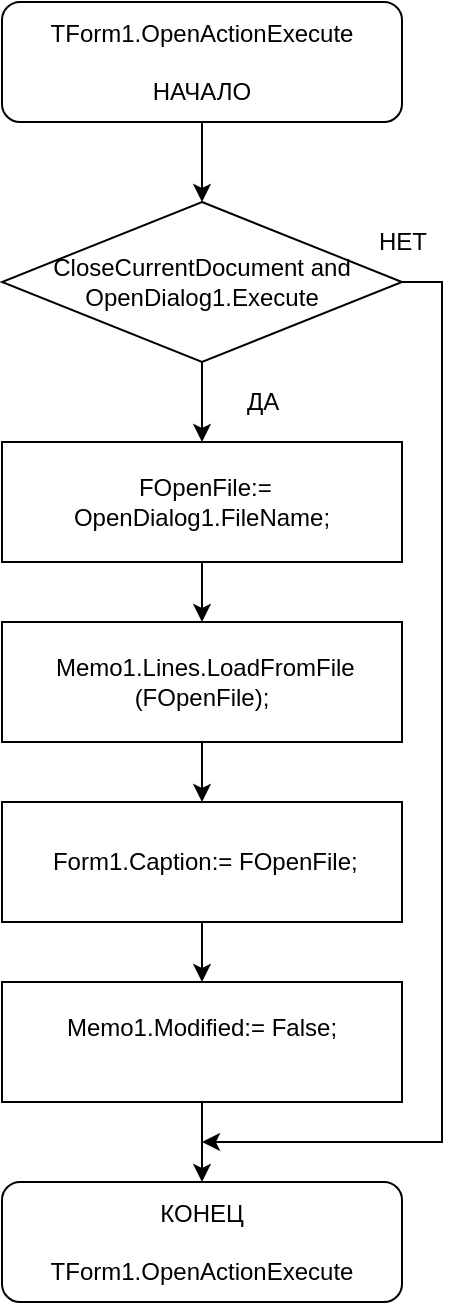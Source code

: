 <mxfile version="14.6.10" type="device"><diagram id="_ctDZwIDZ_lUe4bwj7Vi" name="Page-1"><mxGraphModel dx="1422" dy="705" grid="1" gridSize="10" guides="1" tooltips="1" connect="1" arrows="1" fold="1" page="1" pageScale="1" pageWidth="827" pageHeight="1169" math="0" shadow="0"><root><mxCell id="0"/><mxCell id="1" parent="0"/><mxCell id="5IUrPZYuiWSCdFBbBcW1-1" style="edgeStyle=orthogonalEdgeStyle;rounded=0;orthogonalLoop=1;jettySize=auto;html=1;exitX=0.5;exitY=1;exitDx=0;exitDy=0;entryX=0.5;entryY=0;entryDx=0;entryDy=0;" edge="1" parent="1" source="5IUrPZYuiWSCdFBbBcW1-2" target="5IUrPZYuiWSCdFBbBcW1-3"><mxGeometry relative="1" as="geometry"/></mxCell><mxCell id="5IUrPZYuiWSCdFBbBcW1-2" value="TForm1.OpenActionExecute&lt;br&gt;&lt;br&gt;НАЧАЛО" style="rounded=1;whiteSpace=wrap;html=1;" vertex="1" parent="1"><mxGeometry x="40" y="40" width="200" height="60" as="geometry"/></mxCell><mxCell id="5IUrPZYuiWSCdFBbBcW1-8" style="edgeStyle=orthogonalEdgeStyle;rounded=0;orthogonalLoop=1;jettySize=auto;html=1;exitX=0.5;exitY=1;exitDx=0;exitDy=0;entryX=0.5;entryY=0;entryDx=0;entryDy=0;" edge="1" parent="1" source="5IUrPZYuiWSCdFBbBcW1-3" target="5IUrPZYuiWSCdFBbBcW1-7"><mxGeometry relative="1" as="geometry"/></mxCell><mxCell id="5IUrPZYuiWSCdFBbBcW1-15" style="edgeStyle=orthogonalEdgeStyle;rounded=0;orthogonalLoop=1;jettySize=auto;html=1;exitX=1;exitY=0.5;exitDx=0;exitDy=0;" edge="1" parent="1" source="5IUrPZYuiWSCdFBbBcW1-3"><mxGeometry relative="1" as="geometry"><mxPoint x="140" y="610" as="targetPoint"/><Array as="points"><mxPoint x="260" y="180"/><mxPoint x="260" y="610"/></Array></mxGeometry></mxCell><mxCell id="5IUrPZYuiWSCdFBbBcW1-3" value="CloseCurrentDocument&amp;nbsp;and OpenDialog1.Execute" style="rhombus;whiteSpace=wrap;html=1;" vertex="1" parent="1"><mxGeometry x="40" y="140" width="200" height="80" as="geometry"/></mxCell><mxCell id="5IUrPZYuiWSCdFBbBcW1-10" style="edgeStyle=orthogonalEdgeStyle;rounded=0;orthogonalLoop=1;jettySize=auto;html=1;exitX=0.5;exitY=1;exitDx=0;exitDy=0;entryX=0.5;entryY=0;entryDx=0;entryDy=0;" edge="1" parent="1" source="5IUrPZYuiWSCdFBbBcW1-4" target="5IUrPZYuiWSCdFBbBcW1-5"><mxGeometry relative="1" as="geometry"/></mxCell><mxCell id="5IUrPZYuiWSCdFBbBcW1-4" value="&lt;div&gt;&amp;nbsp;Memo1.Lines.LoadFromFile&lt;/div&gt;&lt;div&gt;(FOpenFile);&lt;br&gt;&lt;/div&gt;" style="rounded=0;whiteSpace=wrap;html=1;" vertex="1" parent="1"><mxGeometry x="40" y="350" width="200" height="60" as="geometry"/></mxCell><mxCell id="5IUrPZYuiWSCdFBbBcW1-11" style="edgeStyle=orthogonalEdgeStyle;rounded=0;orthogonalLoop=1;jettySize=auto;html=1;exitX=0.5;exitY=1;exitDx=0;exitDy=0;entryX=0.5;entryY=0;entryDx=0;entryDy=0;" edge="1" parent="1" source="5IUrPZYuiWSCdFBbBcW1-5" target="5IUrPZYuiWSCdFBbBcW1-6"><mxGeometry relative="1" as="geometry"/></mxCell><mxCell id="5IUrPZYuiWSCdFBbBcW1-5" value="&lt;div&gt;&amp;nbsp;Form1.Caption:= FOpenFile;&lt;br&gt;&lt;/div&gt;" style="rounded=0;whiteSpace=wrap;html=1;" vertex="1" parent="1"><mxGeometry x="40" y="440" width="200" height="60" as="geometry"/></mxCell><mxCell id="5IUrPZYuiWSCdFBbBcW1-13" style="edgeStyle=orthogonalEdgeStyle;rounded=0;orthogonalLoop=1;jettySize=auto;html=1;exitX=0.5;exitY=1;exitDx=0;exitDy=0;" edge="1" parent="1" source="5IUrPZYuiWSCdFBbBcW1-6" target="5IUrPZYuiWSCdFBbBcW1-12"><mxGeometry relative="1" as="geometry"/></mxCell><mxCell id="5IUrPZYuiWSCdFBbBcW1-6" value="&lt;div&gt;Memo1.Modified:= False;&lt;br&gt;&lt;/div&gt;&lt;span style=&quot;color: rgba(0 , 0 , 0 , 0) ; font-family: monospace ; font-size: 0px&quot;&gt;%3CmxGraphModel%3E%3Croot%3E%3CmxCell%20id%3D%220%22%2F%3E%3CmxCell%20id%3D%221%22%20parent%3D%220%22%2F%3E%3CmxCell%20id%3D%222%22%20value%3D%22%D0%9A%D0%9E%D0%9D%D0%95%D0%A6%26lt%3Bbr%26gt%3B%26lt%3Bbr%26gt%3BTForm1.PrintActionExecute%22%20style%3D%22rounded%3D1%3BwhiteSpace%3Dwrap%3Bhtml%3D1%3B%22%20vertex%3D%221%22%20parent%3D%221%22%3E%3CmxGeometry%20x%3D%2240%22%20y%3D%22480%22%20width%3D%22200%22%20height%3D%2260%22%20as%3D%22geometry%22%2F%3E%3C%2FmxCell%3E%3C%2Froot%3E%3C%2FmxGraphModel%3E&lt;/span&gt;&lt;span style=&quot;color: rgba(0 , 0 , 0 , 0) ; font-family: monospace ; font-size: 0px&quot;&gt;%3CmxGraphModel%3E%3Croot%3E%3CmxCell%20id%3D%220%22%2F%3E%3CmxCell%20id%3D%221%22%20parent%3D%220%22%2F%3E%3CmxCell%20id%3D%222%22%20value%3D%22%D0%9A%D0%9E%D0%9D%D0%95%D0%A6%26lt%3Bbr%26gt%3B%26lt%3Bbr%26gt%3BTForm1.PrintActionExecute%22%20style%3D%22rounded%3D1%3BwhiteSpace%3Dwrap%3Bhtml%3D1%3B%22%20vertex%3D%221%22%20parent%3D%221%22%3E%3CmxGeometry%20x%3D%2240%22%20y%3D%22480%22%20width%3D%22200%22%20height%3D%2260%22%20as%3D%22geometry%22%2F%3E%3C%2FmxCell%3E%3C%2Froot%3E%3C%2FmxGraphModel%3E&lt;/span&gt;&lt;span style=&quot;color: rgba(0 , 0 , 0 , 0) ; font-family: monospace ; font-size: 0px&quot;&gt;%3CmxGraphModel%3E%3Croot%3E%3CmxCell%20id%3D%220%22%2F%3E%3CmxCell%20id%3D%221%22%20parent%3D%220%22%2F%3E%3CmxCell%20id%3D%222%22%20value%3D%22%D0%9A%D0%9E%D0%9D%D0%95%D0%A6%26lt%3Bbr%26gt%3B%26lt%3Bbr%26gt%3BTForm1.PrintActionExecute%22%20style%3D%22rounded%3D1%3BwhiteSpace%3Dwrap%3Bhtml%3D1%3B%22%20vertex%3D%221%22%20parent%3D%221%22%3E%3CmxGeometry%20x%3D%2240%22%20y%3D%22480%22%20width%3D%22200%22%20height%3D%2260%22%20as%3D%22geometry%22%2F%3E%3C%2FmxCell%3E%3C%2Froot%3E%3C%2FmxGraphModel%3E&lt;/span&gt;" style="rounded=0;whiteSpace=wrap;html=1;" vertex="1" parent="1"><mxGeometry x="40" y="530" width="200" height="60" as="geometry"/></mxCell><mxCell id="5IUrPZYuiWSCdFBbBcW1-9" style="edgeStyle=orthogonalEdgeStyle;rounded=0;orthogonalLoop=1;jettySize=auto;html=1;exitX=0.5;exitY=1;exitDx=0;exitDy=0;entryX=0.5;entryY=0;entryDx=0;entryDy=0;" edge="1" parent="1" source="5IUrPZYuiWSCdFBbBcW1-7" target="5IUrPZYuiWSCdFBbBcW1-4"><mxGeometry relative="1" as="geometry"/></mxCell><mxCell id="5IUrPZYuiWSCdFBbBcW1-7" value="&lt;div&gt;&amp;nbsp;FOpenFile:= OpenDialog1.FileName;&lt;br&gt;&lt;/div&gt;" style="rounded=0;whiteSpace=wrap;html=1;" vertex="1" parent="1"><mxGeometry x="40" y="260" width="200" height="60" as="geometry"/></mxCell><mxCell id="5IUrPZYuiWSCdFBbBcW1-12" value="КОНЕЦ&lt;br&gt;&lt;br&gt;TForm1.OpenActionExecute" style="rounded=1;whiteSpace=wrap;html=1;" vertex="1" parent="1"><mxGeometry x="40" y="630" width="200" height="60" as="geometry"/></mxCell><mxCell id="5IUrPZYuiWSCdFBbBcW1-14" value="ДА" style="text;html=1;align=center;verticalAlign=middle;resizable=0;points=[];autosize=1;strokeColor=none;" vertex="1" parent="1"><mxGeometry x="155" y="230" width="30" height="20" as="geometry"/></mxCell><mxCell id="5IUrPZYuiWSCdFBbBcW1-16" value="НЕТ" style="text;html=1;align=center;verticalAlign=middle;resizable=0;points=[];autosize=1;strokeColor=none;" vertex="1" parent="1"><mxGeometry x="220" y="150" width="40" height="20" as="geometry"/></mxCell></root></mxGraphModel></diagram></mxfile>